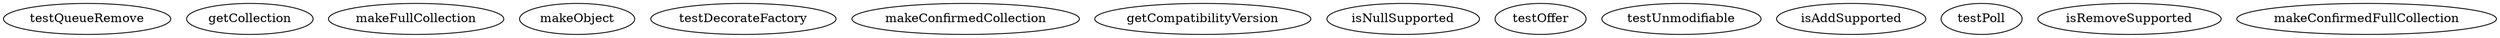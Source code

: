 digraph G {
testQueueRemove;
getCollection;
makeFullCollection;
makeObject;
testDecorateFactory;
makeConfirmedCollection;
getCompatibilityVersion;
isNullSupported;
testOffer;
testUnmodifiable;
isAddSupported;
testPoll;
isRemoveSupported;
makeConfirmedFullCollection;
}